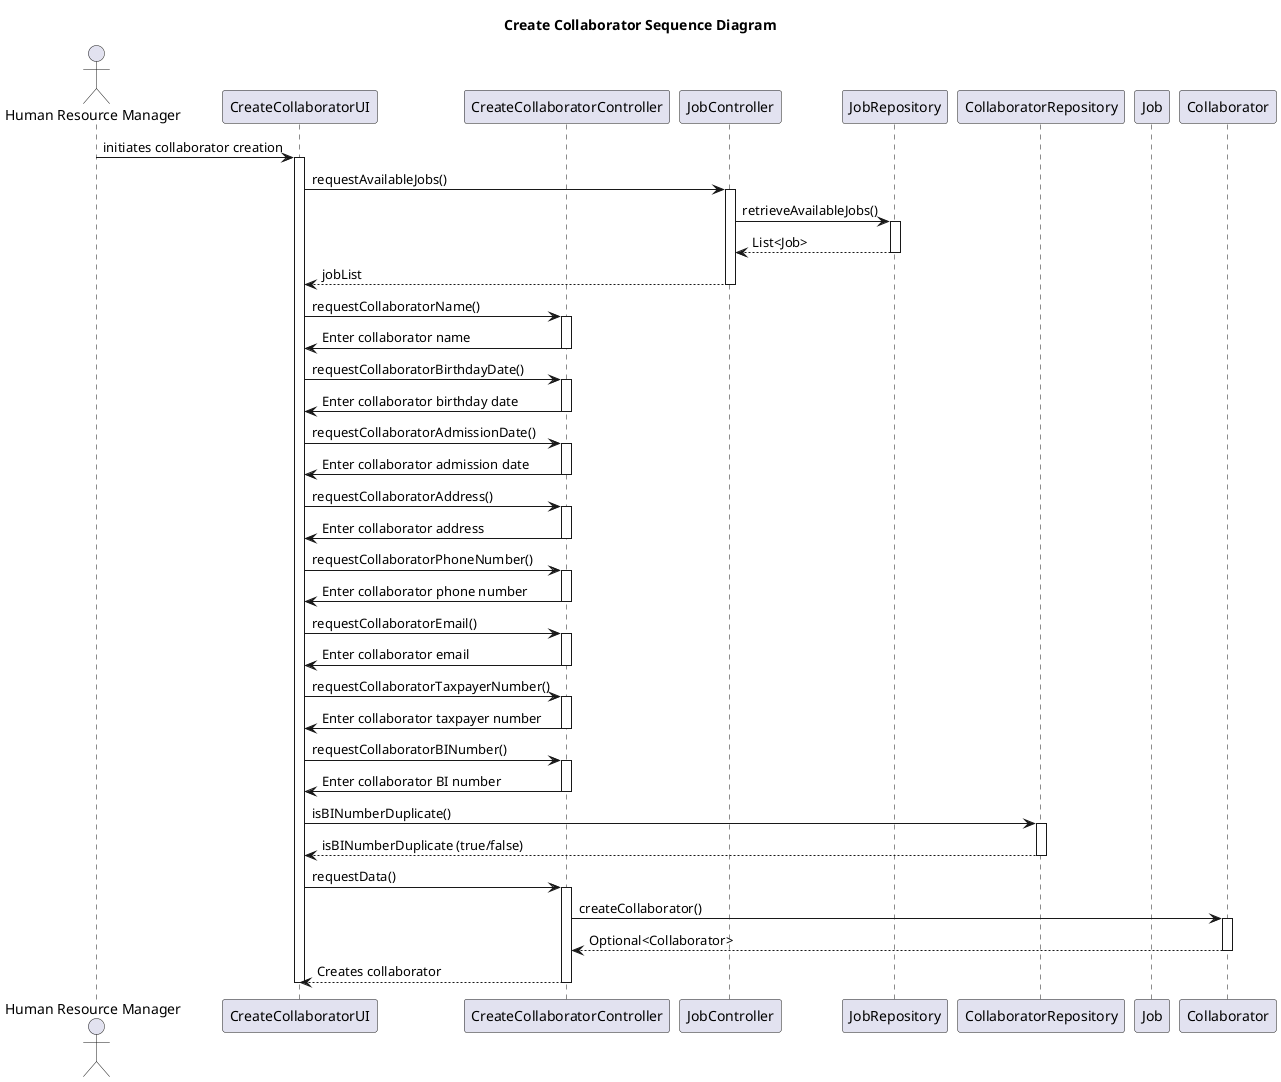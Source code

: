 @startuml
title Create Collaborator Sequence Diagram

actor "Human Resource Manager" as HRM
participant "CreateCollaboratorUI" as UI
participant "CreateCollaboratorController" as Controller
participant "JobController" as JobController
participant "JobRepository" as JobRepo
participant "CollaboratorRepository" as CollaboratorRepo
participant "Job" as Job
participant "Collaborator" as Collaborator

HRM -> UI: initiates collaborator creation
activate UI
UI -> JobController: requestAvailableJobs()
activate JobController
JobController -> JobRepo: retrieveAvailableJobs()
activate JobRepo
JobRepo --> JobController: List<Job>
deactivate JobRepo
JobController --> UI: jobList
deactivate JobController

UI -> Controller: requestCollaboratorName()
activate Controller
Controller -> UI: Enter collaborator name
deactivate Controller
UI -> Controller: requestCollaboratorBirthdayDate()
activate Controller
Controller -> UI: Enter collaborator birthday date
deactivate Controller
UI -> Controller: requestCollaboratorAdmissionDate()
activate Controller
Controller -> UI: Enter collaborator admission date
deactivate Controller
UI -> Controller: requestCollaboratorAddress()
activate Controller
Controller -> UI: Enter collaborator address
deactivate Controller
UI -> Controller: requestCollaboratorPhoneNumber()
activate Controller
Controller -> UI: Enter collaborator phone number
deactivate Controller
UI -> Controller: requestCollaboratorEmail()
activate Controller
Controller -> UI: Enter collaborator email
deactivate Controller
UI -> Controller: requestCollaboratorTaxpayerNumber()
activate Controller
Controller -> UI: Enter collaborator taxpayer number
deactivate Controller
UI -> Controller: requestCollaboratorBINumber()
activate Controller
Controller -> UI: Enter collaborator BI number
deactivate Controller
UI -> CollaboratorRepo: isBINumberDuplicate()
activate CollaboratorRepo
CollaboratorRepo --> UI: isBINumberDuplicate (true/false)
deactivate CollaboratorRepo
UI -> Controller: requestData()
activate Controller
Controller -> Collaborator: createCollaborator()
activate Collaborator
Collaborator --> Controller: Optional<Collaborator>
deactivate Collaborator
Controller --> UI: Creates collaborator
deactivate Controller
deactivate UI
@enduml
